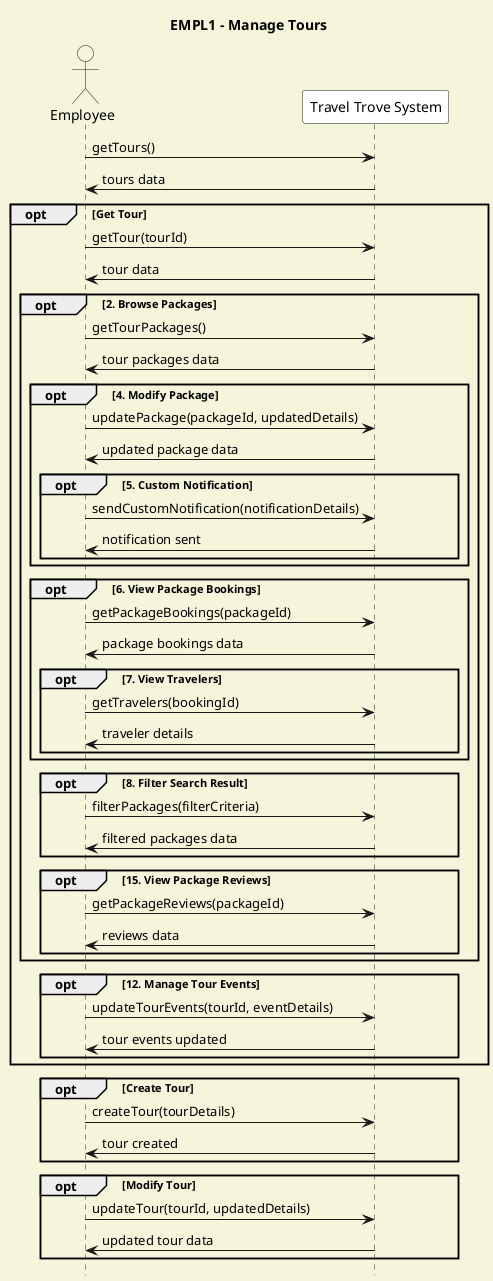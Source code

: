 @startuml
title EMPL1 - Manage Tours

skinparam backgroundColor #F5F5DC
hide footbox

actor "Employee" as Employee #F5F5DC
participant "Travel Trove System" as TMS #FFFFFF

Employee -> TMS : getTours()
TMS -> Employee : tours data

opt Get Tour
    Employee -> TMS : getTour(tourId)
    TMS -> Employee : tour data

    opt 2. Browse Packages
        Employee -> TMS : getTourPackages()
        TMS -> Employee : tour packages data

        opt 4. Modify Package
            Employee -> TMS : updatePackage(packageId, updatedDetails)
            TMS -> Employee : updated package data

            opt 5. Custom Notification
                Employee -> TMS : sendCustomNotification(notificationDetails)
                TMS -> Employee : notification sent
            end
        end

        opt 6. View Package Bookings
            Employee -> TMS : getPackageBookings(packageId)
            TMS -> Employee : package bookings data

            opt 7. View Travelers
                Employee -> TMS : getTravelers(bookingId)
                TMS -> Employee : traveler details
            end
        end

        opt 8. Filter Search Result
            Employee -> TMS : filterPackages(filterCriteria)
            TMS -> Employee : filtered packages data
        end

        opt 15. View Package Reviews
            Employee -> TMS : getPackageReviews(packageId)
            TMS -> Employee : reviews data
        end
    end

    opt 12. Manage Tour Events
        Employee -> TMS : updateTourEvents(tourId, eventDetails)
        TMS -> Employee : tour events updated
    end
end

opt Create Tour
    Employee -> TMS : createTour(tourDetails)
    TMS -> Employee : tour created
end

opt Modify Tour
    Employee -> TMS : updateTour(tourId, updatedDetails)
    TMS -> Employee : updated tour data
end

@enduml
